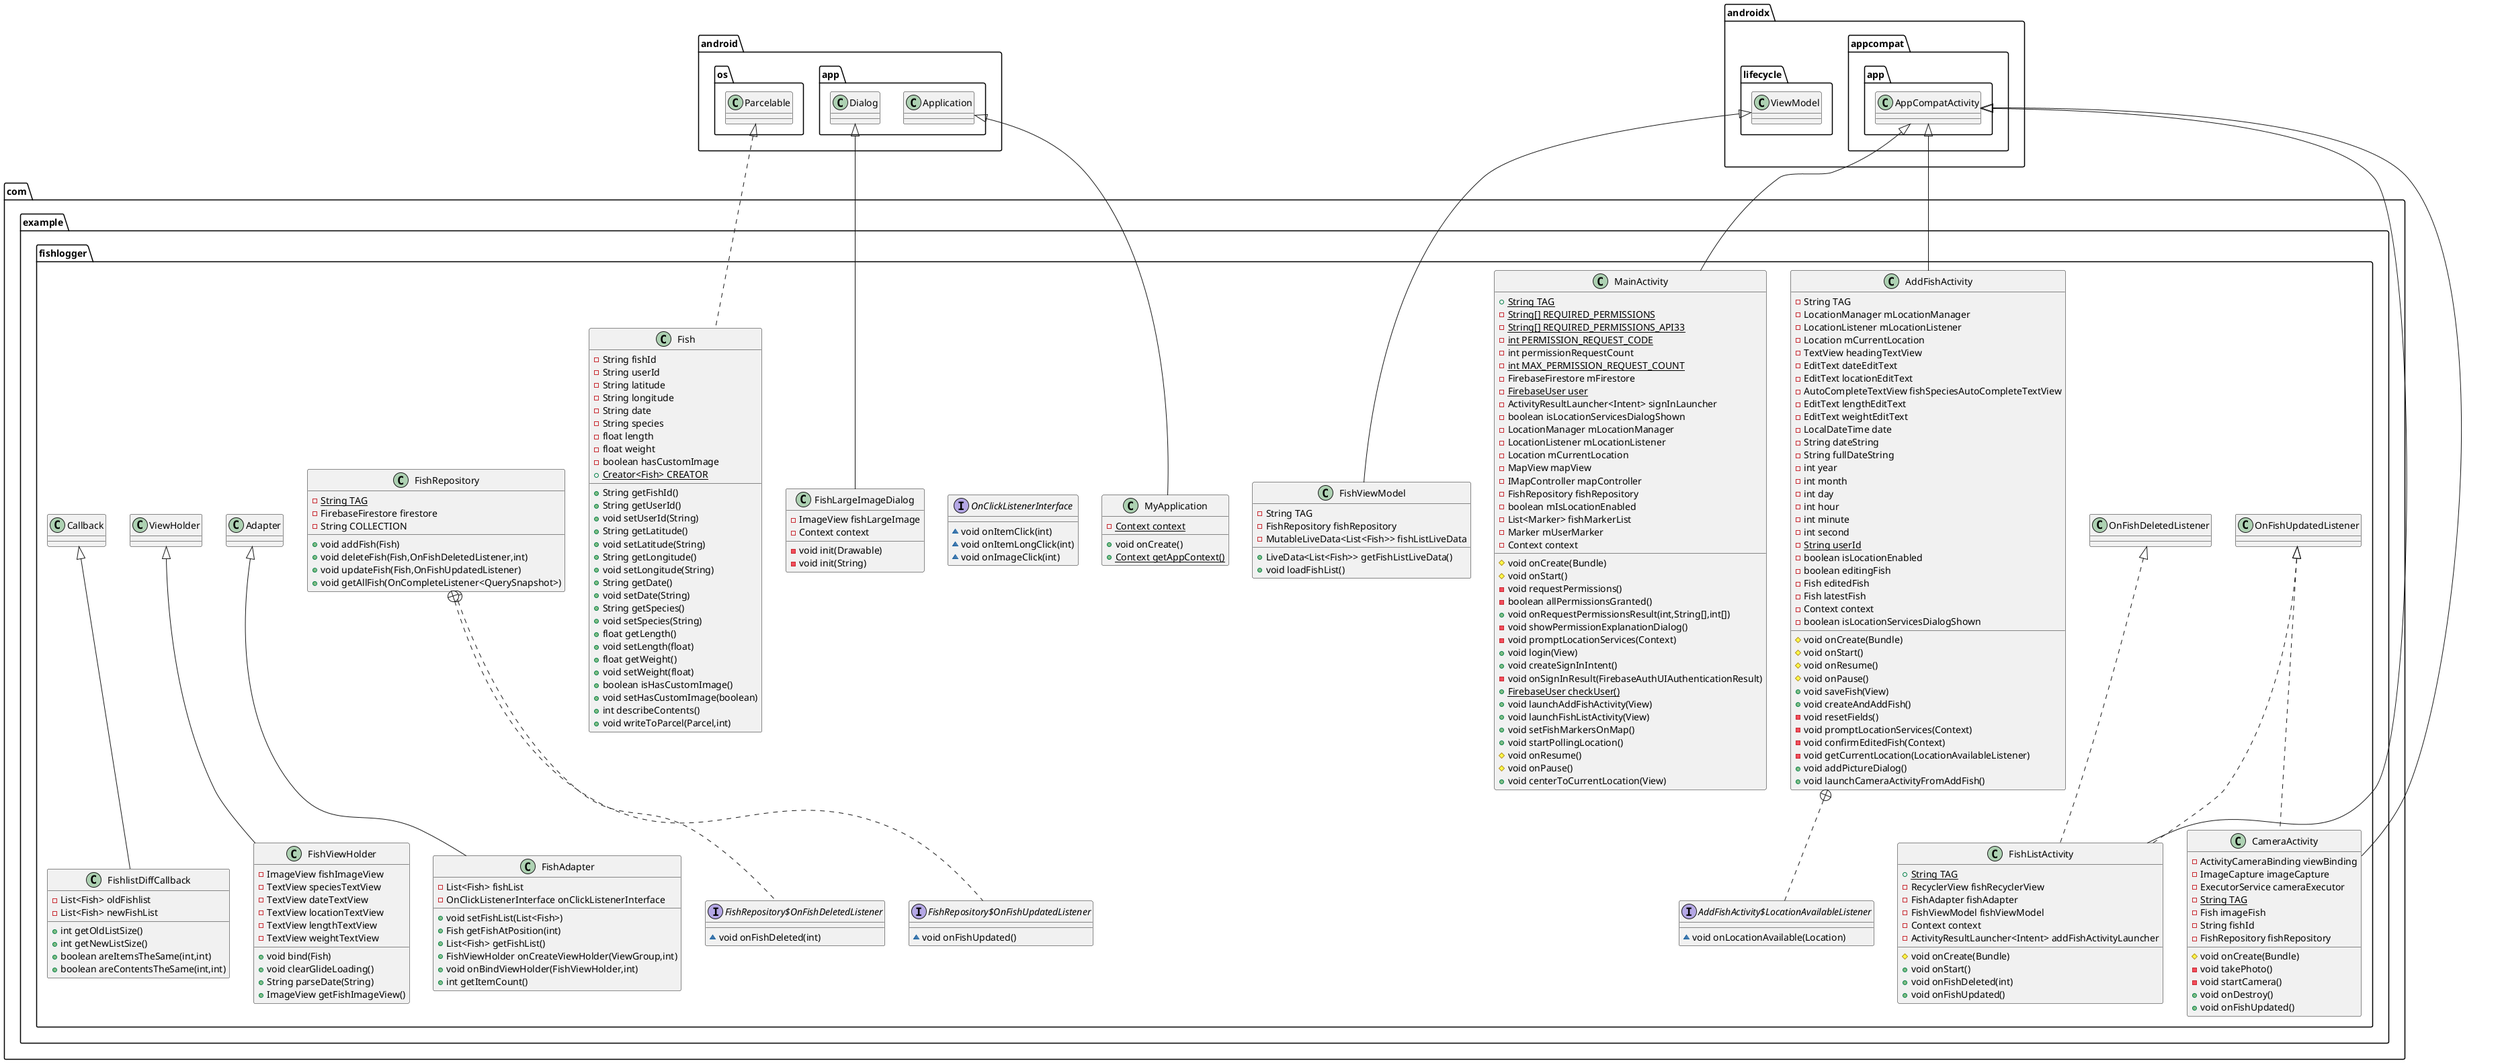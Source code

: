@startuml
class com.example.fishlogger.FishAdapter {
- List<Fish> fishList
- OnClickListenerInterface onClickListenerInterface
+ void setFishList(List<Fish>)
+ Fish getFishAtPosition(int)
+ List<Fish> getFishList()
+ FishViewHolder onCreateViewHolder(ViewGroup,int)
+ void onBindViewHolder(FishViewHolder,int)
+ int getItemCount()
}
class com.example.fishlogger.Fish {
- String fishId
- String userId
- String latitude
- String longitude
- String date
- String species
- float length
- float weight
- boolean hasCustomImage
+ {static} Creator<Fish> CREATOR
+ String getFishId()
+ String getUserId()
+ void setUserId(String)
+ String getLatitude()
+ void setLatitude(String)
+ String getLongitude()
+ void setLongitude(String)
+ String getDate()
+ void setDate(String)
+ String getSpecies()
+ void setSpecies(String)
+ float getLength()
+ void setLength(float)
+ float getWeight()
+ void setWeight(float)
+ boolean isHasCustomImage()
+ void setHasCustomImage(boolean)
+ int describeContents()
+ void writeToParcel(Parcel,int)
}
class com.example.fishlogger.FishRepository {
- {static} String TAG
- FirebaseFirestore firestore
- String COLLECTION
+ void addFish(Fish)
+ void deleteFish(Fish,OnFishDeletedListener,int)
+ void updateFish(Fish,OnFishUpdatedListener)
+ void getAllFish(OnCompleteListener<QuerySnapshot>)
}
interface com.example.fishlogger.FishRepository$OnFishDeletedListener {
~ void onFishDeleted(int)
}
interface com.example.fishlogger.FishRepository$OnFishUpdatedListener {
~ void onFishUpdated()
}
class com.example.fishlogger.FishLargeImageDialog {
- ImageView fishLargeImage
- Context context
- void init(Drawable)
- void init(String)
}
class com.example.fishlogger.FishViewHolder {
- ImageView fishImageView
- TextView speciesTextView
- TextView dateTextView
- TextView locationTextView
- TextView lengthTextView
- TextView weightTextView
+ void bind(Fish)
+ void clearGlideLoading()
+ String parseDate(String)
+ ImageView getFishImageView()
}
class com.example.fishlogger.MyApplication {
- {static} Context context
+ void onCreate()
+ {static} Context getAppContext()
}
class com.example.fishlogger.FishlistDiffCallback {
- List<Fish> oldFishlist
- List<Fish> newFishList
+ int getOldListSize()
+ int getNewListSize()
+ boolean areItemsTheSame(int,int)
+ boolean areContentsTheSame(int,int)
}
class com.example.fishlogger.AddFishActivity {
- String TAG
- LocationManager mLocationManager
- LocationListener mLocationListener
- Location mCurrentLocation
- TextView headingTextView
- EditText dateEditText
- EditText locationEditText
- AutoCompleteTextView fishSpeciesAutoCompleteTextView
- EditText lengthEditText
- EditText weightEditText
- LocalDateTime date
- String dateString
- String fullDateString
- int year
- int month
- int day
- int hour
- int minute
- int second
- {static} String userId
- boolean isLocationEnabled
- boolean editingFish
- Fish editedFish
- Fish latestFish
- Context context
- boolean isLocationServicesDialogShown
# void onCreate(Bundle)
# void onStart()
# void onResume()
# void onPause()
+ void saveFish(View)
+ void createAndAddFish()
- void resetFields()
- void promptLocationServices(Context)
- void confirmEditedFish(Context)
- void getCurrentLocation(LocationAvailableListener)
+ void addPictureDialog()
+ void launchCameraActivityFromAddFish()
}
interface com.example.fishlogger.AddFishActivity$LocationAvailableListener {
~ void onLocationAvailable(Location)
}
class com.example.fishlogger.MainActivity {
+ {static} String TAG
- {static} String[] REQUIRED_PERMISSIONS
- {static} String[] REQUIRED_PERMISSIONS_API33
- {static} int PERMISSION_REQUEST_CODE
- int permissionRequestCount
- {static} int MAX_PERMISSION_REQUEST_COUNT
- FirebaseFirestore mFirestore
- {static} FirebaseUser user
- ActivityResultLauncher<Intent> signInLauncher
- boolean isLocationServicesDialogShown
- LocationManager mLocationManager
- LocationListener mLocationListener
- Location mCurrentLocation
- MapView mapView
- IMapController mapController
- FishRepository fishRepository
- boolean mIsLocationEnabled
- List<Marker> fishMarkerList
- Marker mUserMarker
- Context context
# void onCreate(Bundle)
# void onStart()
- void requestPermissions()
- boolean allPermissionsGranted()
+ void onRequestPermissionsResult(int,String[],int[])
- void showPermissionExplanationDialog()
- void promptLocationServices(Context)
+ void login(View)
+ void createSignInIntent()
- void onSignInResult(FirebaseAuthUIAuthenticationResult)
+ {static} FirebaseUser checkUser()
+ void launchAddFishActivity(View)
+ void launchFishListActivity(View)
+ void setFishMarkersOnMap()
+ void startPollingLocation()
# void onResume()
# void onPause()
+ void centerToCurrentLocation(View)
}
class com.example.fishlogger.FishListActivity {
+ {static} String TAG
- RecyclerView fishRecyclerView
- FishAdapter fishAdapter
- FishViewModel fishViewModel
- Context context
- ActivityResultLauncher<Intent> addFishActivityLauncher
# void onCreate(Bundle)
+ void onStart()
+ void onFishDeleted(int)
+ void onFishUpdated()
}
interface com.example.fishlogger.OnClickListenerInterface {
~ void onItemClick(int)
~ void onItemLongClick(int)
~ void onImageClick(int)
}
class com.example.fishlogger.CameraActivity {
- ActivityCameraBinding viewBinding
- ImageCapture imageCapture
- ExecutorService cameraExecutor
- {static} String TAG
- Fish imageFish
- String fishId
- FishRepository fishRepository
# void onCreate(Bundle)
- void takePhoto()
- void startCamera()
+ void onDestroy()
+ void onFishUpdated()
}
class com.example.fishlogger.FishViewModel {
- String TAG
- FishRepository fishRepository
- MutableLiveData<List<Fish>> fishListLiveData
+ LiveData<List<Fish>> getFishListLiveData()
+ void loadFishList()
}


com.example.fishlogger.Adapter <|-- com.example.fishlogger.FishAdapter
android.os.Parcelable <|.. com.example.fishlogger.Fish
com.example.fishlogger.FishRepository +.. com.example.fishlogger.FishRepository$OnFishDeletedListener
com.example.fishlogger.FishRepository +.. com.example.fishlogger.FishRepository$OnFishUpdatedListener
android.app.Dialog <|-- com.example.fishlogger.FishLargeImageDialog
com.example.fishlogger.ViewHolder <|-- com.example.fishlogger.FishViewHolder
android.app.Application <|-- com.example.fishlogger.MyApplication
com.example.fishlogger.Callback <|-- com.example.fishlogger.FishlistDiffCallback
androidx.appcompat.app.AppCompatActivity <|-- com.example.fishlogger.AddFishActivity
com.example.fishlogger.AddFishActivity +.. com.example.fishlogger.AddFishActivity$LocationAvailableListener
androidx.appcompat.app.AppCompatActivity <|-- com.example.fishlogger.MainActivity
com.example.fishlogger.OnFishDeletedListener <|.. com.example.fishlogger.FishListActivity
com.example.fishlogger.OnFishUpdatedListener <|.. com.example.fishlogger.FishListActivity
androidx.appcompat.app.AppCompatActivity <|-- com.example.fishlogger.FishListActivity
com.example.fishlogger.OnFishUpdatedListener <|.. com.example.fishlogger.CameraActivity
androidx.appcompat.app.AppCompatActivity <|-- com.example.fishlogger.CameraActivity
androidx.lifecycle.ViewModel <|-- com.example.fishlogger.FishViewModel
@enduml